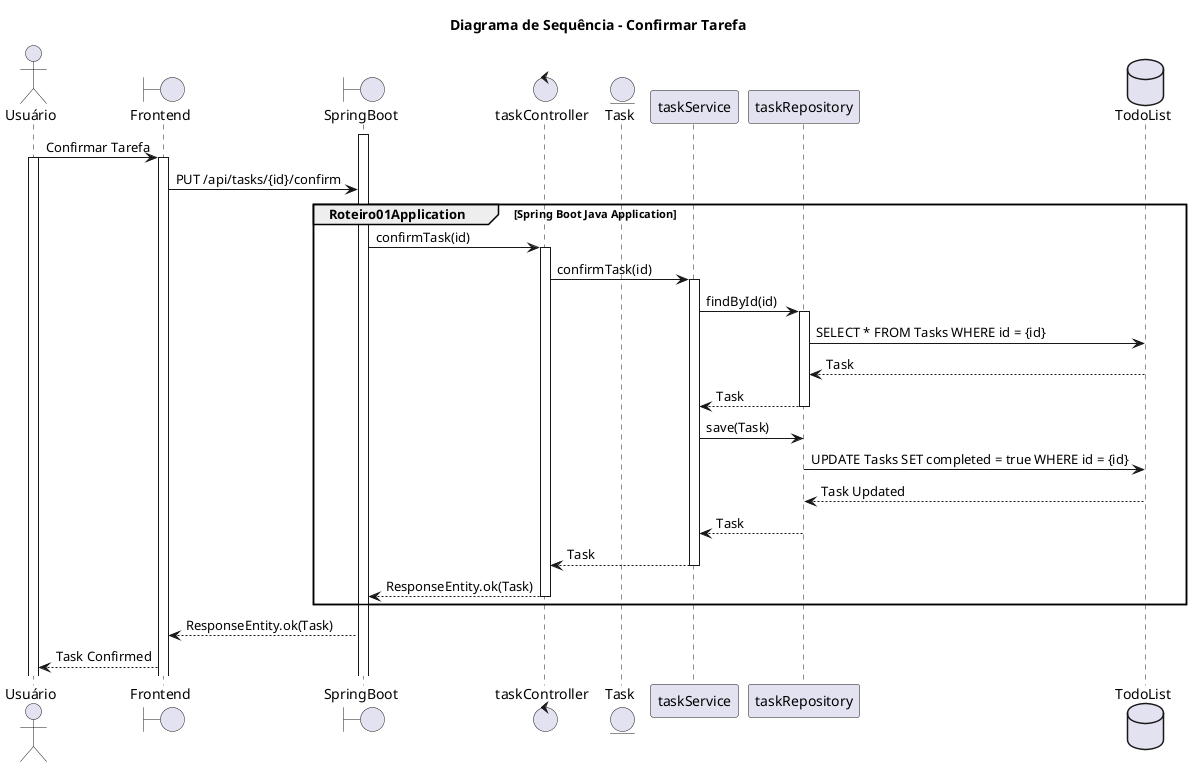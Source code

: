 @startuml
title Diagrama de Sequência - Confirmar Tarefa
actor Usuário
Boundary Frontend
Boundary SpringBoot
Control taskController
Entity Task
Participant taskService
Participant taskRepository
Database TodoList

activate SpringBoot
Usuário -> Frontend: Confirmar Tarefa
activate Usuário
activate Frontend
Frontend -> SpringBoot: PUT /api/tasks/{id}/confirm
group Roteiro01Application [Spring Boot Java Application]
SpringBoot -> taskController: confirmTask(id)
activate taskController
taskController -> taskService: confirmTask(id)
activate taskService
taskService -> taskRepository: findById(id)
activate taskRepository
taskRepository -> TodoList: SELECT * FROM Tasks WHERE id = {id}
TodoList --> taskRepository: Task
taskRepository --> taskService: Task
deactivate taskRepository
taskService -> taskRepository: save(Task)
taskRepository -> TodoList: UPDATE Tasks SET completed = true WHERE id = {id}
TodoList --> taskRepository: Task Updated
taskRepository --> taskService: Task
deactivate taskRepository
taskService --> taskController: Task
deactivate taskService
taskController --> SpringBoot: ResponseEntity.ok(Task)
deactivate taskController
end
SpringBoot --> Frontend: ResponseEntity.ok(Task)
Frontend --> Usuário: Task Confirmed
@enduml
